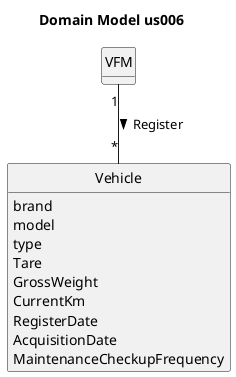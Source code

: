 @startuml
skinparam monochrome true
skinparam packageStyle rectangle
skinparam shadowing false
'skinparam linetype ortho
'left to right direction
skinparam classAttributeIconSize 0
hide circle
hide methods

title Domain Model us006

class VFM {
}

class Vehicle {
    brand
    model
    type
    Tare
    GrossWeight
    CurrentKm
    RegisterDate
    AcquisitionDate
    MaintenanceCheckupFrequency
}


VFM "1" -- "*" Vehicle : Register >

@enduml
